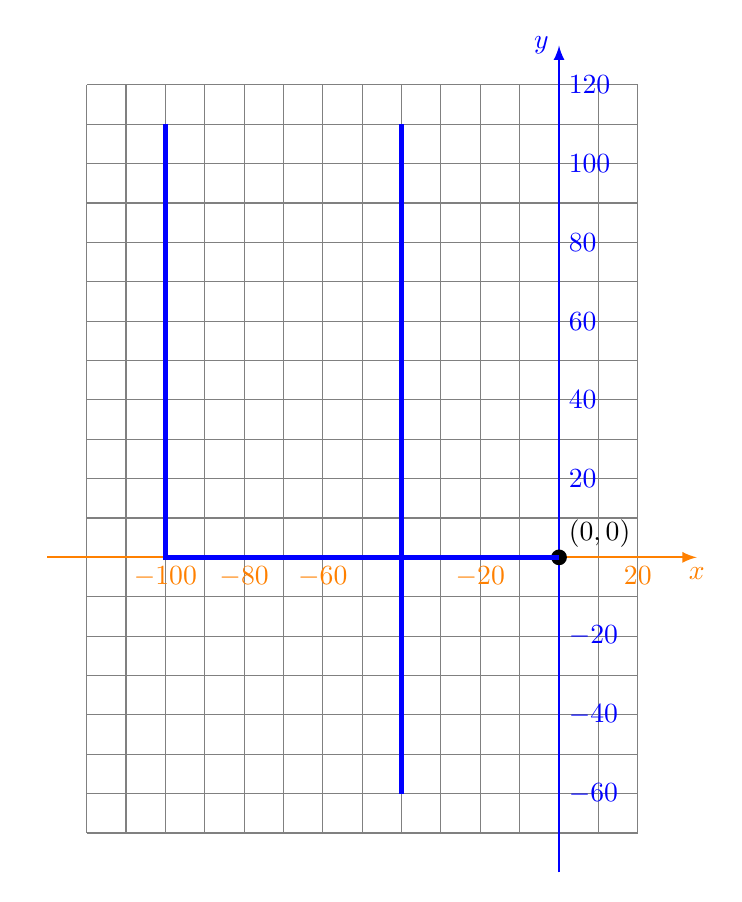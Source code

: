 \tikzstyle{line} = [draw,gray,thick]
\tikzstyle{arrow} = [->,>=latex,thick]
\begin{tikzpicture}[scale=0.5]

\draw[gray] (-12,-7) grid (2,12);

\draw[arrow,thick,orange] (-13,0)--(3.5,0) node[below]{$x$};
\draw[arrow,thick,blue] (0,-8)--(0,13) node[left]{$y$};

\node[above right] at (0,0) {$(0,0)$};

\foreach \x/\L in {2/20,,-2/-20,-6/-60,-8/-80,-10/-100}{
    \node[below, orange] at (\x,0) {$\L$};
}

\foreach \y/\L in {-2/-20,-4/-40,-6/-60,2/20,4/40,6/60,8/80,10/100,12/120,}{
    \node[right, blue] at (0,\y) {$\L$};
}

\fill (0,0) circle (0.2);

% Chiffre 4

\draw[blue,ultra thick] (0,0)--++(-10,0)--++(0,11) ++(6,0)--++(0,-17);

\end{tikzpicture}
